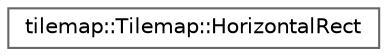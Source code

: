 digraph "Graphical Class Hierarchy"
{
 // LATEX_PDF_SIZE
  bgcolor="transparent";
  edge [fontname=Helvetica,fontsize=10,labelfontname=Helvetica,labelfontsize=10];
  node [fontname=Helvetica,fontsize=10,shape=box,height=0.2,width=0.4];
  rankdir="LR";
  Node0 [id="Node000000",label="tilemap::Tilemap::HorizontalRect",height=0.2,width=0.4,color="grey40", fillcolor="white", style="filled",URL="$structtilemap_1_1_tilemap_1_1_horizontal_rect.html",tooltip=" "];
}
